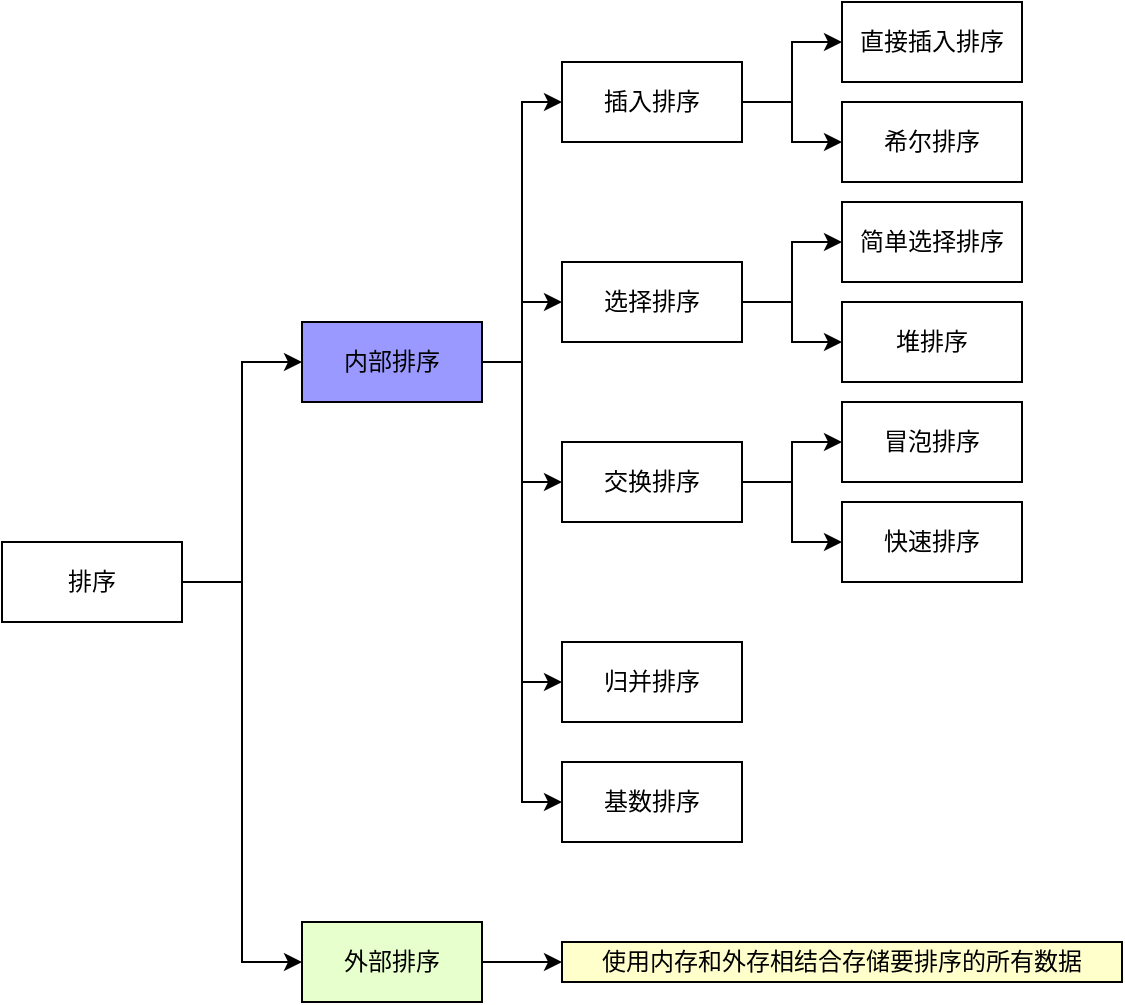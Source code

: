 <mxGraphModel dx="655" dy="562" grid="0" gridSize="10" guides="1" tooltips="1" connect="1" arrows="1" fold="1" page="1" pageScale="1" pageWidth="827" pageHeight="1169" background="#ffffff"><root><mxCell id="0"/><mxCell id="1" parent="0"/><mxCell id="5" style="edgeStyle=orthogonalEdgeStyle;rounded=0;html=1;entryX=0;entryY=0.5;jettySize=auto;orthogonalLoop=1;" parent="1" source="2" target="3" edge="1"><mxGeometry relative="1" as="geometry"/></mxCell><mxCell id="6" style="edgeStyle=orthogonalEdgeStyle;rounded=0;html=1;entryX=0;entryY=0.5;jettySize=auto;orthogonalLoop=1;" parent="1" source="2" target="4" edge="1"><mxGeometry relative="1" as="geometry"><Array as="points"><mxPoint x="250" y="300"/><mxPoint x="250" y="490"/></Array></mxGeometry></mxCell><mxCell id="2" value="排序" style="rounded=0;whiteSpace=wrap;html=1;" parent="1" vertex="1"><mxGeometry x="130" y="280" width="90" height="40" as="geometry"/></mxCell><mxCell id="12" style="edgeStyle=orthogonalEdgeStyle;rounded=0;html=1;entryX=0;entryY=0.5;jettySize=auto;orthogonalLoop=1;" parent="1" source="3" target="7" edge="1"><mxGeometry relative="1" as="geometry"/></mxCell><mxCell id="13" style="edgeStyle=orthogonalEdgeStyle;rounded=0;html=1;entryX=0;entryY=0.5;jettySize=auto;orthogonalLoop=1;" parent="1" source="3" target="8" edge="1"><mxGeometry relative="1" as="geometry"/></mxCell><mxCell id="14" style="edgeStyle=orthogonalEdgeStyle;rounded=0;html=1;entryX=0;entryY=0.5;jettySize=auto;orthogonalLoop=1;" parent="1" source="3" target="9" edge="1"><mxGeometry relative="1" as="geometry"/></mxCell><mxCell id="15" style="edgeStyle=orthogonalEdgeStyle;rounded=0;html=1;entryX=0;entryY=0.5;jettySize=auto;orthogonalLoop=1;" parent="1" source="3" target="10" edge="1"><mxGeometry relative="1" as="geometry"/></mxCell><mxCell id="16" style="edgeStyle=orthogonalEdgeStyle;rounded=0;html=1;entryX=0;entryY=0.5;jettySize=auto;orthogonalLoop=1;" parent="1" source="3" target="11" edge="1"><mxGeometry relative="1" as="geometry"/></mxCell><mxCell id="3" value="内部排序" style="rounded=0;whiteSpace=wrap;html=1;fillColor=#9999FF;" parent="1" vertex="1"><mxGeometry x="280" y="170" width="90" height="40" as="geometry"/></mxCell><mxCell id="34" style="edgeStyle=orthogonalEdgeStyle;rounded=0;html=1;jettySize=auto;orthogonalLoop=1;" parent="1" source="4" target="32" edge="1"><mxGeometry relative="1" as="geometry"/></mxCell><mxCell id="4" value="外部排序" style="rounded=0;whiteSpace=wrap;html=1;fillColor=#E6FFCC;" parent="1" vertex="1"><mxGeometry x="280" y="470" width="90" height="40" as="geometry"/></mxCell><mxCell id="20" style="edgeStyle=orthogonalEdgeStyle;rounded=0;html=1;entryX=0;entryY=0.5;jettySize=auto;orthogonalLoop=1;" parent="1" source="7" target="18" edge="1"><mxGeometry relative="1" as="geometry"/></mxCell><mxCell id="21" style="edgeStyle=orthogonalEdgeStyle;rounded=0;html=1;entryX=0;entryY=0.5;jettySize=auto;orthogonalLoop=1;" parent="1" source="7" target="19" edge="1"><mxGeometry relative="1" as="geometry"/></mxCell><mxCell id="7" value="插入排序" style="rounded=0;whiteSpace=wrap;html=1;" parent="1" vertex="1"><mxGeometry x="410" y="40" width="90" height="40" as="geometry"/></mxCell><mxCell id="26" style="edgeStyle=orthogonalEdgeStyle;rounded=0;html=1;entryX=0;entryY=0.5;jettySize=auto;orthogonalLoop=1;" parent="1" source="8" target="22" edge="1"><mxGeometry relative="1" as="geometry"/></mxCell><mxCell id="27" style="edgeStyle=orthogonalEdgeStyle;rounded=0;html=1;entryX=0;entryY=0.5;jettySize=auto;orthogonalLoop=1;" parent="1" source="8" target="23" edge="1"><mxGeometry relative="1" as="geometry"/></mxCell><mxCell id="8" value="选择排序" style="rounded=0;whiteSpace=wrap;html=1;" parent="1" vertex="1"><mxGeometry x="410" y="140" width="90" height="40" as="geometry"/></mxCell><mxCell id="29" style="edgeStyle=orthogonalEdgeStyle;rounded=0;html=1;entryX=0;entryY=0.5;jettySize=auto;orthogonalLoop=1;" parent="1" source="9" target="24" edge="1"><mxGeometry relative="1" as="geometry"/></mxCell><mxCell id="30" style="edgeStyle=orthogonalEdgeStyle;rounded=0;html=1;entryX=0;entryY=0.5;jettySize=auto;orthogonalLoop=1;" parent="1" source="9" target="25" edge="1"><mxGeometry relative="1" as="geometry"/></mxCell><mxCell id="9" value="交换排序" style="rounded=0;whiteSpace=wrap;html=1;" parent="1" vertex="1"><mxGeometry x="410" y="230" width="90" height="40" as="geometry"/></mxCell><mxCell id="10" value="归并排序" style="rounded=0;whiteSpace=wrap;html=1;" parent="1" vertex="1"><mxGeometry x="410" y="330" width="90" height="40" as="geometry"/></mxCell><mxCell id="11" value="基数排序" style="rounded=0;whiteSpace=wrap;html=1;" parent="1" vertex="1"><mxGeometry x="410" y="390" width="90" height="40" as="geometry"/></mxCell><mxCell id="17" style="edgeStyle=orthogonalEdgeStyle;rounded=0;html=1;exitX=0.5;exitY=0;entryX=0.5;entryY=0;jettySize=auto;orthogonalLoop=1;" parent="1" source="7" target="7" edge="1"><mxGeometry relative="1" as="geometry"/></mxCell><mxCell id="18" value="直接插入排序" style="rounded=0;whiteSpace=wrap;html=1;" parent="1" vertex="1"><mxGeometry x="550" y="10" width="90" height="40" as="geometry"/></mxCell><mxCell id="19" value="希尔排序" style="rounded=0;whiteSpace=wrap;html=1;" parent="1" vertex="1"><mxGeometry x="550" y="60" width="90" height="40" as="geometry"/></mxCell><mxCell id="22" value="简单选择排序" style="rounded=0;whiteSpace=wrap;html=1;" parent="1" vertex="1"><mxGeometry x="550" y="110" width="90" height="40" as="geometry"/></mxCell><mxCell id="23" value="堆排序" style="rounded=0;whiteSpace=wrap;html=1;" parent="1" vertex="1"><mxGeometry x="550" y="160" width="90" height="40" as="geometry"/></mxCell><mxCell id="24" value="冒泡排序" style="rounded=0;whiteSpace=wrap;html=1;" parent="1" vertex="1"><mxGeometry x="550" y="210" width="90" height="40" as="geometry"/></mxCell><mxCell id="25" value="快速排序" style="rounded=0;whiteSpace=wrap;html=1;" parent="1" vertex="1"><mxGeometry x="550" y="260" width="90" height="40" as="geometry"/></mxCell><mxCell id="32" value="使用内存和外存相结合存储要排序的所有数据" style="text;html=1;strokeColor=#000000;fillColor=#FFFFCC;align=center;verticalAlign=middle;whiteSpace=wrap;rounded=0;" parent="1" vertex="1"><mxGeometry x="410" y="480" width="280" height="20" as="geometry"/></mxCell></root></mxGraphModel>